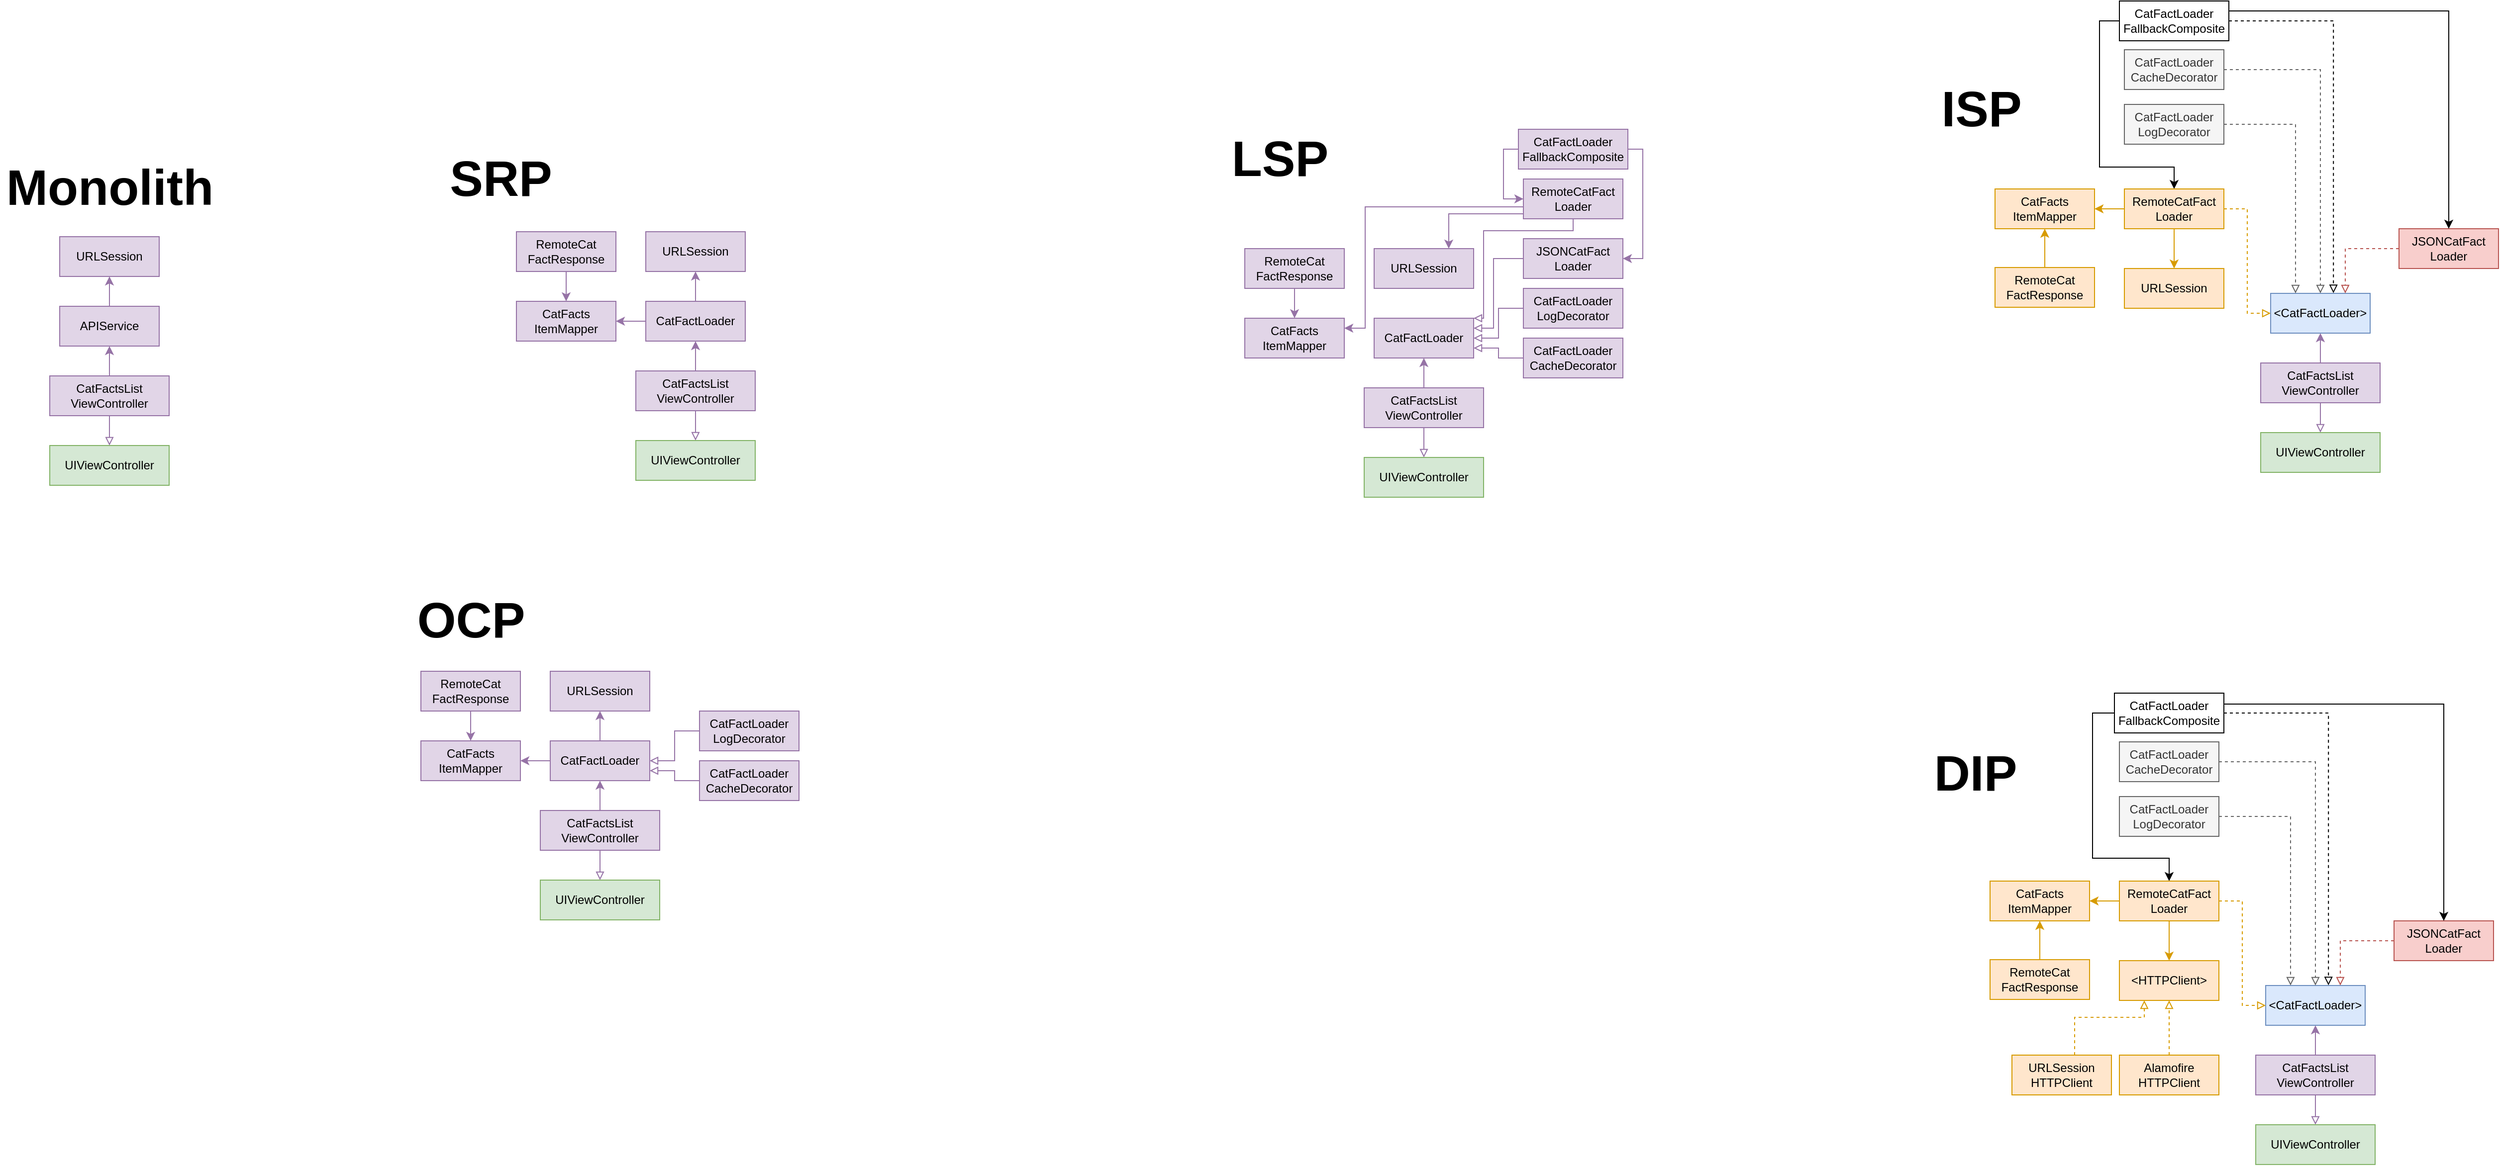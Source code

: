 <mxfile version="20.8.10" type="github">
  <diagram id="V63KB-KYKJKaw1Z58SDV" name="Page-1">
    <mxGraphModel dx="1460" dy="404" grid="0" gridSize="10" guides="1" tooltips="1" connect="1" arrows="1" fold="1" page="0" pageScale="1" pageWidth="850" pageHeight="1100" math="0" shadow="0">
      <root>
        <mxCell id="0" />
        <mxCell id="1" parent="0" />
        <mxCell id="dMn5n8a147cffpDs2WUU-1" style="edgeStyle=orthogonalEdgeStyle;rounded=0;orthogonalLoop=1;jettySize=auto;html=1;fontColor=#1726FF;endArrow=block;endFill=0;fillColor=#e1d5e7;strokeColor=#9673a6;" parent="1" source="dMn5n8a147cffpDs2WUU-3" target="dMn5n8a147cffpDs2WUU-4" edge="1">
          <mxGeometry relative="1" as="geometry" />
        </mxCell>
        <mxCell id="dMn5n8a147cffpDs2WUU-2" style="edgeStyle=orthogonalEdgeStyle;rounded=0;orthogonalLoop=1;jettySize=auto;html=1;fontColor=#1726FF;endArrow=classic;endFill=1;fillColor=#e1d5e7;strokeColor=#9673a6;" parent="1" source="dMn5n8a147cffpDs2WUU-3" target="dMn5n8a147cffpDs2WUU-5" edge="1">
          <mxGeometry relative="1" as="geometry" />
        </mxCell>
        <mxCell id="dMn5n8a147cffpDs2WUU-3" value="CatFactsList&lt;br&gt;ViewController" style="rounded=0;whiteSpace=wrap;html=1;fillColor=#e1d5e7;strokeColor=#9673a6;" parent="1" vertex="1">
          <mxGeometry x="-382" y="758" width="120" height="40" as="geometry" />
        </mxCell>
        <mxCell id="dMn5n8a147cffpDs2WUU-4" value="UIViewController" style="rounded=0;whiteSpace=wrap;html=1;fillColor=#d5e8d4;strokeColor=#82b366;" parent="1" vertex="1">
          <mxGeometry x="-382" y="828" width="120" height="40" as="geometry" />
        </mxCell>
        <mxCell id="dMn5n8a147cffpDs2WUU-15" value="" style="edgeStyle=orthogonalEdgeStyle;rounded=0;orthogonalLoop=1;jettySize=auto;html=1;strokeColor=#9673a6;fontColor=#1726FF;endFill=1;fillColor=#e1d5e7;" parent="1" source="dMn5n8a147cffpDs2WUU-5" target="dMn5n8a147cffpDs2WUU-14" edge="1">
          <mxGeometry relative="1" as="geometry" />
        </mxCell>
        <mxCell id="dMn5n8a147cffpDs2WUU-5" value="APIService" style="rounded=0;whiteSpace=wrap;html=1;fillColor=#e1d5e7;strokeColor=#9673a6;" parent="1" vertex="1">
          <mxGeometry x="-372" y="688" width="100" height="40" as="geometry" />
        </mxCell>
        <mxCell id="dMn5n8a147cffpDs2WUU-14" value="URLSession" style="rounded=0;whiteSpace=wrap;html=1;fillColor=#e1d5e7;strokeColor=#9673a6;" parent="1" vertex="1">
          <mxGeometry x="-372" y="618" width="100" height="40" as="geometry" />
        </mxCell>
        <mxCell id="dMn5n8a147cffpDs2WUU-25" style="edgeStyle=orthogonalEdgeStyle;rounded=0;orthogonalLoop=1;jettySize=auto;html=1;fontColor=#1726FF;endArrow=block;endFill=0;fillColor=#e1d5e7;strokeColor=#9673a6;" parent="1" source="dMn5n8a147cffpDs2WUU-27" target="dMn5n8a147cffpDs2WUU-28" edge="1">
          <mxGeometry relative="1" as="geometry" />
        </mxCell>
        <mxCell id="dMn5n8a147cffpDs2WUU-26" style="edgeStyle=orthogonalEdgeStyle;rounded=0;orthogonalLoop=1;jettySize=auto;html=1;fontColor=#1726FF;endArrow=classic;endFill=1;fillColor=#e1d5e7;strokeColor=#9673a6;" parent="1" source="dMn5n8a147cffpDs2WUU-27" target="dMn5n8a147cffpDs2WUU-30" edge="1">
          <mxGeometry relative="1" as="geometry" />
        </mxCell>
        <mxCell id="dMn5n8a147cffpDs2WUU-27" value="CatFactsList&lt;br&gt;ViewController" style="rounded=0;whiteSpace=wrap;html=1;fillColor=#e1d5e7;strokeColor=#9673a6;" parent="1" vertex="1">
          <mxGeometry x="207" y="753" width="120" height="40" as="geometry" />
        </mxCell>
        <mxCell id="dMn5n8a147cffpDs2WUU-28" value="UIViewController" style="rounded=0;whiteSpace=wrap;html=1;fillColor=#d5e8d4;strokeColor=#82b366;" parent="1" vertex="1">
          <mxGeometry x="207" y="823" width="120" height="40" as="geometry" />
        </mxCell>
        <mxCell id="dMn5n8a147cffpDs2WUU-29" value="" style="edgeStyle=orthogonalEdgeStyle;rounded=0;orthogonalLoop=1;jettySize=auto;html=1;strokeColor=#9673a6;fontColor=#1726FF;endFill=1;fillColor=#e1d5e7;" parent="1" source="dMn5n8a147cffpDs2WUU-30" target="dMn5n8a147cffpDs2WUU-31" edge="1">
          <mxGeometry relative="1" as="geometry" />
        </mxCell>
        <mxCell id="dMn5n8a147cffpDs2WUU-36" value="" style="edgeStyle=orthogonalEdgeStyle;rounded=0;orthogonalLoop=1;jettySize=auto;html=1;strokeColor=#9673a6;fontColor=#1726FF;endFill=1;fillColor=#e1d5e7;" parent="1" source="dMn5n8a147cffpDs2WUU-30" target="dMn5n8a147cffpDs2WUU-32" edge="1">
          <mxGeometry relative="1" as="geometry" />
        </mxCell>
        <mxCell id="dMn5n8a147cffpDs2WUU-30" value="CatFactLoader" style="rounded=0;whiteSpace=wrap;html=1;fillColor=#e1d5e7;strokeColor=#9673a6;" parent="1" vertex="1">
          <mxGeometry x="217" y="683" width="100" height="40" as="geometry" />
        </mxCell>
        <mxCell id="dMn5n8a147cffpDs2WUU-31" value="URLSession" style="rounded=0;whiteSpace=wrap;html=1;fillColor=#e1d5e7;strokeColor=#9673a6;" parent="1" vertex="1">
          <mxGeometry x="217" y="613" width="100" height="40" as="geometry" />
        </mxCell>
        <mxCell id="dMn5n8a147cffpDs2WUU-32" value="CatFacts&lt;br&gt;ItemMapper" style="rounded=0;whiteSpace=wrap;html=1;fillColor=#e1d5e7;strokeColor=#9673a6;" parent="1" vertex="1">
          <mxGeometry x="87" y="683" width="100" height="40" as="geometry" />
        </mxCell>
        <mxCell id="dMn5n8a147cffpDs2WUU-40" value="" style="edgeStyle=orthogonalEdgeStyle;rounded=0;orthogonalLoop=1;jettySize=auto;html=1;strokeColor=#9673a6;fontColor=#1726FF;endFill=1;fillColor=#e1d5e7;" parent="1" source="dMn5n8a147cffpDs2WUU-38" target="dMn5n8a147cffpDs2WUU-32" edge="1">
          <mxGeometry relative="1" as="geometry" />
        </mxCell>
        <mxCell id="dMn5n8a147cffpDs2WUU-38" value="RemoteCat&lt;br&gt;FactResponse" style="rounded=0;whiteSpace=wrap;html=1;fillColor=#e1d5e7;strokeColor=#9673a6;" parent="1" vertex="1">
          <mxGeometry x="87" y="613" width="100" height="40" as="geometry" />
        </mxCell>
        <mxCell id="dMn5n8a147cffpDs2WUU-46" style="edgeStyle=orthogonalEdgeStyle;rounded=0;orthogonalLoop=1;jettySize=auto;html=1;fontColor=#1726FF;endArrow=block;endFill=0;fillColor=#e1d5e7;strokeColor=#9673a6;" parent="1" source="dMn5n8a147cffpDs2WUU-48" target="dMn5n8a147cffpDs2WUU-49" edge="1">
          <mxGeometry relative="1" as="geometry" />
        </mxCell>
        <mxCell id="dMn5n8a147cffpDs2WUU-47" style="edgeStyle=orthogonalEdgeStyle;rounded=0;orthogonalLoop=1;jettySize=auto;html=1;fontColor=#1726FF;endArrow=classic;endFill=1;fillColor=#e1d5e7;strokeColor=#9673a6;" parent="1" source="dMn5n8a147cffpDs2WUU-48" target="dMn5n8a147cffpDs2WUU-53" edge="1">
          <mxGeometry relative="1" as="geometry" />
        </mxCell>
        <mxCell id="dMn5n8a147cffpDs2WUU-48" value="CatFactsList&lt;br&gt;ViewController" style="rounded=0;whiteSpace=wrap;html=1;fillColor=#e1d5e7;strokeColor=#9673a6;" parent="1" vertex="1">
          <mxGeometry x="111" y="1195" width="120" height="40" as="geometry" />
        </mxCell>
        <mxCell id="dMn5n8a147cffpDs2WUU-49" value="UIViewController" style="rounded=0;whiteSpace=wrap;html=1;fillColor=#d5e8d4;strokeColor=#82b366;" parent="1" vertex="1">
          <mxGeometry x="111" y="1265" width="120" height="40" as="geometry" />
        </mxCell>
        <mxCell id="dMn5n8a147cffpDs2WUU-50" value="" style="edgeStyle=orthogonalEdgeStyle;rounded=0;orthogonalLoop=1;jettySize=auto;html=1;strokeColor=#9673a6;fontColor=#1726FF;endFill=1;fillColor=#e1d5e7;" parent="1" source="dMn5n8a147cffpDs2WUU-53" target="dMn5n8a147cffpDs2WUU-54" edge="1">
          <mxGeometry relative="1" as="geometry" />
        </mxCell>
        <mxCell id="dMn5n8a147cffpDs2WUU-51" value="" style="edgeStyle=orthogonalEdgeStyle;rounded=0;orthogonalLoop=1;jettySize=auto;html=1;strokeColor=#9673a6;fontColor=#1726FF;endFill=1;fillColor=#e1d5e7;" parent="1" source="dMn5n8a147cffpDs2WUU-53" target="dMn5n8a147cffpDs2WUU-56" edge="1">
          <mxGeometry relative="1" as="geometry" />
        </mxCell>
        <mxCell id="dMn5n8a147cffpDs2WUU-53" value="CatFactLoader" style="rounded=0;whiteSpace=wrap;html=1;fillColor=#e1d5e7;strokeColor=#9673a6;" parent="1" vertex="1">
          <mxGeometry x="121" y="1125" width="100" height="40" as="geometry" />
        </mxCell>
        <mxCell id="dMn5n8a147cffpDs2WUU-54" value="URLSession" style="rounded=0;whiteSpace=wrap;html=1;fillColor=#e1d5e7;strokeColor=#9673a6;" parent="1" vertex="1">
          <mxGeometry x="121" y="1055" width="100" height="40" as="geometry" />
        </mxCell>
        <mxCell id="dMn5n8a147cffpDs2WUU-56" value="CatFacts&lt;br&gt;ItemMapper" style="rounded=0;whiteSpace=wrap;html=1;fillColor=#e1d5e7;strokeColor=#9673a6;" parent="1" vertex="1">
          <mxGeometry x="-9" y="1125" width="100" height="40" as="geometry" />
        </mxCell>
        <mxCell id="dMn5n8a147cffpDs2WUU-57" value="" style="edgeStyle=orthogonalEdgeStyle;rounded=0;orthogonalLoop=1;jettySize=auto;html=1;strokeColor=#9673a6;fontColor=#1726FF;endFill=1;fillColor=#e1d5e7;" parent="1" source="dMn5n8a147cffpDs2WUU-58" target="dMn5n8a147cffpDs2WUU-56" edge="1">
          <mxGeometry relative="1" as="geometry" />
        </mxCell>
        <mxCell id="dMn5n8a147cffpDs2WUU-58" value="RemoteCat&lt;br&gt;FactResponse" style="rounded=0;whiteSpace=wrap;html=1;fillColor=#e1d5e7;strokeColor=#9673a6;" parent="1" vertex="1">
          <mxGeometry x="-9" y="1055" width="100" height="40" as="geometry" />
        </mxCell>
        <mxCell id="dMn5n8a147cffpDs2WUU-62" style="edgeStyle=orthogonalEdgeStyle;rounded=0;orthogonalLoop=1;jettySize=auto;html=1;entryX=1;entryY=0.5;entryDx=0;entryDy=0;strokeColor=#9673a6;fontColor=#1726FF;endFill=0;fillColor=#e1d5e7;endArrow=block;" parent="1" source="dMn5n8a147cffpDs2WUU-60" target="dMn5n8a147cffpDs2WUU-53" edge="1">
          <mxGeometry relative="1" as="geometry" />
        </mxCell>
        <mxCell id="dMn5n8a147cffpDs2WUU-60" value="CatFactLoader&lt;br&gt;LogDecorator" style="rounded=0;whiteSpace=wrap;html=1;fillColor=#e1d5e7;strokeColor=#9673a6;" parent="1" vertex="1">
          <mxGeometry x="271" y="1095" width="100" height="40" as="geometry" />
        </mxCell>
        <mxCell id="dMn5n8a147cffpDs2WUU-65" style="edgeStyle=orthogonalEdgeStyle;rounded=0;orthogonalLoop=1;jettySize=auto;html=1;entryX=1;entryY=0.75;entryDx=0;entryDy=0;strokeColor=#9673a6;fontColor=#1726FF;endFill=0;fillColor=#e1d5e7;endArrow=block;" parent="1" source="dMn5n8a147cffpDs2WUU-63" target="dMn5n8a147cffpDs2WUU-53" edge="1">
          <mxGeometry relative="1" as="geometry" />
        </mxCell>
        <mxCell id="dMn5n8a147cffpDs2WUU-63" value="CatFactLoader&lt;br&gt;CacheDecorator" style="rounded=0;whiteSpace=wrap;html=1;fillColor=#e1d5e7;strokeColor=#9673a6;" parent="1" vertex="1">
          <mxGeometry x="271" y="1145" width="100" height="40" as="geometry" />
        </mxCell>
        <mxCell id="dMn5n8a147cffpDs2WUU-66" style="edgeStyle=orthogonalEdgeStyle;rounded=0;orthogonalLoop=1;jettySize=auto;html=1;fontColor=#1726FF;endArrow=block;endFill=0;fillColor=#e1d5e7;strokeColor=#9673a6;" parent="1" source="dMn5n8a147cffpDs2WUU-68" target="dMn5n8a147cffpDs2WUU-69" edge="1">
          <mxGeometry relative="1" as="geometry" />
        </mxCell>
        <mxCell id="dMn5n8a147cffpDs2WUU-67" style="edgeStyle=orthogonalEdgeStyle;rounded=0;orthogonalLoop=1;jettySize=auto;html=1;fontColor=#1726FF;endArrow=classic;endFill=1;fillColor=#e1d5e7;strokeColor=#9673a6;" parent="1" source="dMn5n8a147cffpDs2WUU-68" target="dMn5n8a147cffpDs2WUU-73" edge="1">
          <mxGeometry relative="1" as="geometry" />
        </mxCell>
        <mxCell id="dMn5n8a147cffpDs2WUU-68" value="CatFactsList&lt;br&gt;ViewController" style="rounded=0;whiteSpace=wrap;html=1;fillColor=#e1d5e7;strokeColor=#9673a6;" parent="1" vertex="1">
          <mxGeometry x="939" y="770" width="120" height="40" as="geometry" />
        </mxCell>
        <mxCell id="dMn5n8a147cffpDs2WUU-69" value="UIViewController" style="rounded=0;whiteSpace=wrap;html=1;fillColor=#d5e8d4;strokeColor=#82b366;" parent="1" vertex="1">
          <mxGeometry x="939" y="840" width="120" height="40" as="geometry" />
        </mxCell>
        <mxCell id="dMn5n8a147cffpDs2WUU-73" value="CatFactLoader" style="rounded=0;whiteSpace=wrap;html=1;fillColor=#e1d5e7;strokeColor=#9673a6;" parent="1" vertex="1">
          <mxGeometry x="949" y="700" width="100" height="40" as="geometry" />
        </mxCell>
        <mxCell id="dMn5n8a147cffpDs2WUU-74" value="URLSession" style="rounded=0;whiteSpace=wrap;html=1;fillColor=#e1d5e7;strokeColor=#9673a6;" parent="1" vertex="1">
          <mxGeometry x="949" y="630" width="100" height="40" as="geometry" />
        </mxCell>
        <mxCell id="dMn5n8a147cffpDs2WUU-76" value="CatFacts&lt;br&gt;ItemMapper" style="rounded=0;whiteSpace=wrap;html=1;fillColor=#e1d5e7;strokeColor=#9673a6;" parent="1" vertex="1">
          <mxGeometry x="819" y="700" width="100" height="40" as="geometry" />
        </mxCell>
        <mxCell id="dMn5n8a147cffpDs2WUU-77" value="" style="edgeStyle=orthogonalEdgeStyle;rounded=0;orthogonalLoop=1;jettySize=auto;html=1;strokeColor=#9673a6;fontColor=#1726FF;endFill=1;fillColor=#e1d5e7;" parent="1" source="dMn5n8a147cffpDs2WUU-78" target="dMn5n8a147cffpDs2WUU-76" edge="1">
          <mxGeometry relative="1" as="geometry" />
        </mxCell>
        <mxCell id="dMn5n8a147cffpDs2WUU-78" value="RemoteCat&lt;br&gt;FactResponse" style="rounded=0;whiteSpace=wrap;html=1;fillColor=#e1d5e7;strokeColor=#9673a6;" parent="1" vertex="1">
          <mxGeometry x="819" y="630" width="100" height="40" as="geometry" />
        </mxCell>
        <mxCell id="dMn5n8a147cffpDs2WUU-80" style="edgeStyle=orthogonalEdgeStyle;rounded=0;orthogonalLoop=1;jettySize=auto;html=1;entryX=1;entryY=0.5;entryDx=0;entryDy=0;strokeColor=#9673a6;fontColor=#1726FF;endFill=0;fillColor=#e1d5e7;endArrow=block;" parent="1" source="dMn5n8a147cffpDs2WUU-81" target="dMn5n8a147cffpDs2WUU-73" edge="1">
          <mxGeometry relative="1" as="geometry" />
        </mxCell>
        <mxCell id="dMn5n8a147cffpDs2WUU-81" value="CatFactLoader&lt;br&gt;LogDecorator" style="rounded=0;whiteSpace=wrap;html=1;fillColor=#e1d5e7;strokeColor=#9673a6;" parent="1" vertex="1">
          <mxGeometry x="1099" y="670" width="100" height="40" as="geometry" />
        </mxCell>
        <mxCell id="dMn5n8a147cffpDs2WUU-82" style="edgeStyle=orthogonalEdgeStyle;rounded=0;orthogonalLoop=1;jettySize=auto;html=1;entryX=1;entryY=0.75;entryDx=0;entryDy=0;strokeColor=#9673a6;fontColor=#1726FF;endFill=0;fillColor=#e1d5e7;endArrow=block;" parent="1" source="dMn5n8a147cffpDs2WUU-83" target="dMn5n8a147cffpDs2WUU-73" edge="1">
          <mxGeometry relative="1" as="geometry" />
        </mxCell>
        <mxCell id="dMn5n8a147cffpDs2WUU-83" value="CatFactLoader&lt;br&gt;CacheDecorator" style="rounded=0;whiteSpace=wrap;html=1;fillColor=#e1d5e7;strokeColor=#9673a6;" parent="1" vertex="1">
          <mxGeometry x="1099" y="720" width="100" height="40" as="geometry" />
        </mxCell>
        <mxCell id="dMn5n8a147cffpDs2WUU-91" style="edgeStyle=orthogonalEdgeStyle;rounded=0;orthogonalLoop=1;jettySize=auto;html=1;entryX=1;entryY=0.25;entryDx=0;entryDy=0;strokeColor=#9673a6;fontColor=#1726FF;endFill=0;fillColor=#e1d5e7;endArrow=block;" parent="1" source="dMn5n8a147cffpDs2WUU-84" target="dMn5n8a147cffpDs2WUU-73" edge="1">
          <mxGeometry relative="1" as="geometry">
            <Array as="points">
              <mxPoint x="1069" y="640" />
              <mxPoint x="1069" y="710" />
            </Array>
          </mxGeometry>
        </mxCell>
        <mxCell id="dMn5n8a147cffpDs2WUU-84" value="JSONCatFact&lt;br&gt;Loader" style="rounded=0;whiteSpace=wrap;html=1;fillColor=#e1d5e7;strokeColor=#9673a6;" parent="1" vertex="1">
          <mxGeometry x="1099" y="620" width="100" height="40" as="geometry" />
        </mxCell>
        <mxCell id="dMn5n8a147cffpDs2WUU-88" style="edgeStyle=orthogonalEdgeStyle;rounded=0;orthogonalLoop=1;jettySize=auto;html=1;entryX=1;entryY=0.5;entryDx=0;entryDy=0;strokeColor=#9673a6;fontColor=#1726FF;endFill=1;fillColor=#e1d5e7;" parent="1" source="dMn5n8a147cffpDs2WUU-87" target="dMn5n8a147cffpDs2WUU-84" edge="1">
          <mxGeometry relative="1" as="geometry">
            <Array as="points">
              <mxPoint x="1219" y="530" />
              <mxPoint x="1219" y="640" />
            </Array>
          </mxGeometry>
        </mxCell>
        <mxCell id="dMn5n8a147cffpDs2WUU-116" style="edgeStyle=orthogonalEdgeStyle;rounded=0;orthogonalLoop=1;jettySize=auto;html=1;entryX=0;entryY=0.5;entryDx=0;entryDy=0;strokeColor=#9673a6;fontColor=#1726FF;endFill=1;fillColor=#e1d5e7;" parent="1" source="dMn5n8a147cffpDs2WUU-87" target="dMn5n8a147cffpDs2WUU-115" edge="1">
          <mxGeometry relative="1" as="geometry">
            <Array as="points">
              <mxPoint x="1079" y="530" />
              <mxPoint x="1079" y="580" />
            </Array>
          </mxGeometry>
        </mxCell>
        <mxCell id="dMn5n8a147cffpDs2WUU-87" value="CatFactLoader&lt;br&gt;FallbackComposite" style="rounded=0;whiteSpace=wrap;html=1;fillColor=#e1d5e7;strokeColor=#9673a6;" parent="1" vertex="1">
          <mxGeometry x="1094" y="510" width="110" height="40" as="geometry" />
        </mxCell>
        <mxCell id="dMn5n8a147cffpDs2WUU-117" style="edgeStyle=orthogonalEdgeStyle;rounded=0;orthogonalLoop=1;jettySize=auto;html=1;entryX=1;entryY=0;entryDx=0;entryDy=0;strokeColor=#9673a6;fontColor=#1726FF;endFill=0;fillColor=#e1d5e7;endArrow=block;" parent="1" source="dMn5n8a147cffpDs2WUU-115" target="dMn5n8a147cffpDs2WUU-73" edge="1">
          <mxGeometry relative="1" as="geometry">
            <Array as="points">
              <mxPoint x="1149" y="612" />
              <mxPoint x="1059" y="612" />
              <mxPoint x="1059" y="700" />
            </Array>
          </mxGeometry>
        </mxCell>
        <mxCell id="dMn5n8a147cffpDs2WUU-143" style="edgeStyle=orthogonalEdgeStyle;rounded=0;orthogonalLoop=1;jettySize=auto;html=1;strokeColor=#9673a6;fontColor=#1726FF;endFill=1;fillColor=#e1d5e7;" parent="1" source="dMn5n8a147cffpDs2WUU-115" target="dMn5n8a147cffpDs2WUU-74" edge="1">
          <mxGeometry relative="1" as="geometry">
            <Array as="points">
              <mxPoint x="1024" y="595" />
            </Array>
          </mxGeometry>
        </mxCell>
        <mxCell id="dMn5n8a147cffpDs2WUU-144" style="edgeStyle=orthogonalEdgeStyle;rounded=0;orthogonalLoop=1;jettySize=auto;html=1;entryX=1;entryY=0.25;entryDx=0;entryDy=0;strokeColor=#9673a6;fontColor=#1726FF;endFill=1;fillColor=#e1d5e7;" parent="1" source="dMn5n8a147cffpDs2WUU-115" target="dMn5n8a147cffpDs2WUU-76" edge="1">
          <mxGeometry relative="1" as="geometry">
            <Array as="points">
              <mxPoint x="940" y="588" />
              <mxPoint x="940" y="710" />
            </Array>
          </mxGeometry>
        </mxCell>
        <mxCell id="dMn5n8a147cffpDs2WUU-115" value="RemoteCatFact&lt;br&gt;Loader" style="rounded=0;whiteSpace=wrap;html=1;fillColor=#e1d5e7;strokeColor=#9673a6;" parent="1" vertex="1">
          <mxGeometry x="1099" y="560" width="100" height="40" as="geometry" />
        </mxCell>
        <mxCell id="dMn5n8a147cffpDs2WUU-165" style="edgeStyle=orthogonalEdgeStyle;rounded=0;orthogonalLoop=1;jettySize=auto;html=1;fontColor=#1726FF;endArrow=block;endFill=0;fillColor=#e1d5e7;strokeColor=#9673a6;" parent="1" source="dMn5n8a147cffpDs2WUU-167" target="dMn5n8a147cffpDs2WUU-168" edge="1">
          <mxGeometry relative="1" as="geometry" />
        </mxCell>
        <mxCell id="dMn5n8a147cffpDs2WUU-166" style="edgeStyle=orthogonalEdgeStyle;rounded=0;orthogonalLoop=1;jettySize=auto;html=1;fontColor=#1726FF;endArrow=classic;endFill=1;fillColor=#e1d5e7;strokeColor=#9673a6;" parent="1" source="dMn5n8a147cffpDs2WUU-167" target="dMn5n8a147cffpDs2WUU-169" edge="1">
          <mxGeometry relative="1" as="geometry" />
        </mxCell>
        <mxCell id="dMn5n8a147cffpDs2WUU-167" value="CatFactsList&lt;br&gt;ViewController" style="rounded=0;whiteSpace=wrap;html=1;fillColor=#e1d5e7;strokeColor=#9673a6;" parent="1" vertex="1">
          <mxGeometry x="1840" y="745" width="120" height="40" as="geometry" />
        </mxCell>
        <mxCell id="dMn5n8a147cffpDs2WUU-168" value="UIViewController" style="rounded=0;whiteSpace=wrap;html=1;fillColor=#d5e8d4;strokeColor=#82b366;" parent="1" vertex="1">
          <mxGeometry x="1840" y="815" width="120" height="40" as="geometry" />
        </mxCell>
        <mxCell id="dMn5n8a147cffpDs2WUU-169" value="&amp;lt;CatFactLoader&amp;gt;" style="rounded=0;whiteSpace=wrap;html=1;fillColor=#dae8fc;strokeColor=#6c8ebf;" parent="1" vertex="1">
          <mxGeometry x="1850" y="675" width="100" height="40" as="geometry" />
        </mxCell>
        <mxCell id="dMn5n8a147cffpDs2WUU-170" value="URLSession" style="rounded=0;whiteSpace=wrap;html=1;fillColor=#ffe6cc;strokeColor=#d79b00;" parent="1" vertex="1">
          <mxGeometry x="1703" y="650" width="100" height="40" as="geometry" />
        </mxCell>
        <mxCell id="dMn5n8a147cffpDs2WUU-171" value="CatFacts&lt;br&gt;ItemMapper" style="rounded=0;whiteSpace=wrap;html=1;fillColor=#ffe6cc;strokeColor=#d79b00;" parent="1" vertex="1">
          <mxGeometry x="1573" y="570" width="100" height="40" as="geometry" />
        </mxCell>
        <mxCell id="dMn5n8a147cffpDs2WUU-172" value="" style="edgeStyle=orthogonalEdgeStyle;rounded=0;orthogonalLoop=1;jettySize=auto;html=1;strokeColor=#d79b00;fontColor=#1726FF;endFill=1;fillColor=#ffe6cc;" parent="1" source="dMn5n8a147cffpDs2WUU-173" target="dMn5n8a147cffpDs2WUU-171" edge="1">
          <mxGeometry relative="1" as="geometry" />
        </mxCell>
        <mxCell id="dMn5n8a147cffpDs2WUU-173" value="RemoteCat&lt;br&gt;FactResponse" style="rounded=0;whiteSpace=wrap;html=1;fillColor=#ffe6cc;strokeColor=#d79b00;" parent="1" vertex="1">
          <mxGeometry x="1573" y="649" width="100" height="40" as="geometry" />
        </mxCell>
        <mxCell id="dMn5n8a147cffpDs2WUU-224" style="edgeStyle=orthogonalEdgeStyle;rounded=0;orthogonalLoop=1;jettySize=auto;html=1;entryX=0.25;entryY=0;entryDx=0;entryDy=0;endArrow=block;endFill=0;strokeColor=#666666;dashed=1;fillColor=#f5f5f5;" parent="1" source="dMn5n8a147cffpDs2WUU-175" target="dMn5n8a147cffpDs2WUU-169" edge="1">
          <mxGeometry relative="1" as="geometry" />
        </mxCell>
        <mxCell id="dMn5n8a147cffpDs2WUU-175" value="CatFactLoader&lt;br&gt;LogDecorator" style="rounded=0;whiteSpace=wrap;html=1;fillColor=#f5f5f5;strokeColor=#666666;fontColor=#333333;" parent="1" vertex="1">
          <mxGeometry x="1703" y="485" width="100" height="40" as="geometry" />
        </mxCell>
        <mxCell id="dMn5n8a147cffpDs2WUU-223" style="edgeStyle=orthogonalEdgeStyle;rounded=0;orthogonalLoop=1;jettySize=auto;html=1;endArrow=block;endFill=0;strokeColor=#666666;dashed=1;fillColor=#f5f5f5;" parent="1" source="dMn5n8a147cffpDs2WUU-177" target="dMn5n8a147cffpDs2WUU-169" edge="1">
          <mxGeometry relative="1" as="geometry" />
        </mxCell>
        <mxCell id="dMn5n8a147cffpDs2WUU-177" value="CatFactLoader&lt;br&gt;CacheDecorator" style="rounded=0;whiteSpace=wrap;html=1;fillColor=#f5f5f5;strokeColor=#666666;fontColor=#333333;" parent="1" vertex="1">
          <mxGeometry x="1703" y="430" width="100" height="40" as="geometry" />
        </mxCell>
        <mxCell id="dMn5n8a147cffpDs2WUU-222" style="edgeStyle=orthogonalEdgeStyle;rounded=0;orthogonalLoop=1;jettySize=auto;html=1;entryX=0.75;entryY=0;entryDx=0;entryDy=0;endArrow=block;endFill=0;strokeColor=#b85450;dashed=1;fillColor=#f8cecc;" parent="1" source="dMn5n8a147cffpDs2WUU-179" target="dMn5n8a147cffpDs2WUU-169" edge="1">
          <mxGeometry relative="1" as="geometry" />
        </mxCell>
        <mxCell id="dMn5n8a147cffpDs2WUU-179" value="JSONCatFact&lt;br&gt;Loader" style="rounded=0;whiteSpace=wrap;html=1;fillColor=#f8cecc;strokeColor=#b85450;" parent="1" vertex="1">
          <mxGeometry x="1979" y="610" width="100" height="40" as="geometry" />
        </mxCell>
        <mxCell id="dMn5n8a147cffpDs2WUU-225" style="edgeStyle=orthogonalEdgeStyle;rounded=0;orthogonalLoop=1;jettySize=auto;html=1;endArrow=block;endFill=0;entryX=0.631;entryY=-0.005;entryDx=0;entryDy=0;entryPerimeter=0;dashed=1;" parent="1" source="dMn5n8a147cffpDs2WUU-182" target="dMn5n8a147cffpDs2WUU-169" edge="1">
          <mxGeometry relative="1" as="geometry">
            <mxPoint x="1926.576" y="646.303" as="targetPoint" />
            <Array as="points">
              <mxPoint x="1913" y="401" />
            </Array>
          </mxGeometry>
        </mxCell>
        <mxCell id="dMn5n8a147cffpDs2WUU-252" style="edgeStyle=orthogonalEdgeStyle;rounded=0;orthogonalLoop=1;jettySize=auto;html=1;entryX=0.5;entryY=0;entryDx=0;entryDy=0;endArrow=classic;endFill=1;" parent="1" source="dMn5n8a147cffpDs2WUU-182" target="dMn5n8a147cffpDs2WUU-186" edge="1">
          <mxGeometry relative="1" as="geometry">
            <Array as="points">
              <mxPoint x="1678" y="401" />
              <mxPoint x="1678" y="548" />
              <mxPoint x="1753" y="548" />
            </Array>
          </mxGeometry>
        </mxCell>
        <mxCell id="dMn5n8a147cffpDs2WUU-253" style="edgeStyle=orthogonalEdgeStyle;rounded=0;orthogonalLoop=1;jettySize=auto;html=1;endArrow=classic;endFill=1;" parent="1" source="dMn5n8a147cffpDs2WUU-182" target="dMn5n8a147cffpDs2WUU-179" edge="1">
          <mxGeometry relative="1" as="geometry">
            <Array as="points">
              <mxPoint x="2029" y="391" />
            </Array>
          </mxGeometry>
        </mxCell>
        <mxCell id="dMn5n8a147cffpDs2WUU-182" value="CatFactLoader&lt;br&gt;FallbackComposite" style="rounded=0;whiteSpace=wrap;html=1;" parent="1" vertex="1">
          <mxGeometry x="1698" y="381" width="110" height="40" as="geometry" />
        </mxCell>
        <mxCell id="dMn5n8a147cffpDs2WUU-187" style="edgeStyle=orthogonalEdgeStyle;rounded=0;orthogonalLoop=1;jettySize=auto;html=1;entryX=0.5;entryY=0;entryDx=0;entryDy=0;endArrow=classic;endFill=1;fillColor=#ffe6cc;strokeColor=#d79b00;fontColor=#1726FF;" parent="1" source="dMn5n8a147cffpDs2WUU-186" target="dMn5n8a147cffpDs2WUU-170" edge="1">
          <mxGeometry relative="1" as="geometry" />
        </mxCell>
        <mxCell id="dMn5n8a147cffpDs2WUU-217" style="edgeStyle=orthogonalEdgeStyle;rounded=0;orthogonalLoop=1;jettySize=auto;html=1;entryX=0;entryY=0.5;entryDx=0;entryDy=0;endArrow=block;endFill=0;dashed=1;fillColor=#ffe6cc;strokeColor=#d79b00;" parent="1" source="dMn5n8a147cffpDs2WUU-186" target="dMn5n8a147cffpDs2WUU-169" edge="1">
          <mxGeometry relative="1" as="geometry" />
        </mxCell>
        <mxCell id="dMn5n8a147cffpDs2WUU-218" value="" style="edgeStyle=orthogonalEdgeStyle;rounded=0;orthogonalLoop=1;jettySize=auto;html=1;endArrow=classic;endFill=1;strokeColor=#d79b00;fontColor=#1726FF;fillColor=#ffe6cc;" parent="1" source="dMn5n8a147cffpDs2WUU-186" target="dMn5n8a147cffpDs2WUU-171" edge="1">
          <mxGeometry relative="1" as="geometry" />
        </mxCell>
        <mxCell id="dMn5n8a147cffpDs2WUU-186" value="RemoteCatFact&lt;br&gt;Loader" style="rounded=0;whiteSpace=wrap;html=1;fillColor=#ffe6cc;strokeColor=#d79b00;" parent="1" vertex="1">
          <mxGeometry x="1703" y="570" width="100" height="40" as="geometry" />
        </mxCell>
        <mxCell id="dMn5n8a147cffpDs2WUU-226" style="edgeStyle=orthogonalEdgeStyle;rounded=0;orthogonalLoop=1;jettySize=auto;html=1;fontColor=#1726FF;endArrow=block;endFill=0;fillColor=#e1d5e7;strokeColor=#9673a6;" parent="1" source="dMn5n8a147cffpDs2WUU-228" target="dMn5n8a147cffpDs2WUU-229" edge="1">
          <mxGeometry relative="1" as="geometry" />
        </mxCell>
        <mxCell id="dMn5n8a147cffpDs2WUU-227" style="edgeStyle=orthogonalEdgeStyle;rounded=0;orthogonalLoop=1;jettySize=auto;html=1;fontColor=#1726FF;endArrow=classic;endFill=1;fillColor=#e1d5e7;strokeColor=#9673a6;" parent="1" source="dMn5n8a147cffpDs2WUU-228" target="dMn5n8a147cffpDs2WUU-230" edge="1">
          <mxGeometry relative="1" as="geometry" />
        </mxCell>
        <mxCell id="dMn5n8a147cffpDs2WUU-228" value="CatFactsList&lt;br&gt;ViewController" style="rounded=0;whiteSpace=wrap;html=1;fillColor=#e1d5e7;strokeColor=#9673a6;" parent="1" vertex="1">
          <mxGeometry x="1835" y="1441" width="120" height="40" as="geometry" />
        </mxCell>
        <mxCell id="dMn5n8a147cffpDs2WUU-229" value="UIViewController" style="rounded=0;whiteSpace=wrap;html=1;fillColor=#d5e8d4;strokeColor=#82b366;" parent="1" vertex="1">
          <mxGeometry x="1835" y="1511" width="120" height="40" as="geometry" />
        </mxCell>
        <mxCell id="dMn5n8a147cffpDs2WUU-230" value="&amp;lt;CatFactLoader&amp;gt;" style="rounded=0;whiteSpace=wrap;html=1;fillColor=#dae8fc;strokeColor=#6c8ebf;" parent="1" vertex="1">
          <mxGeometry x="1845" y="1371" width="100" height="40" as="geometry" />
        </mxCell>
        <mxCell id="dMn5n8a147cffpDs2WUU-231" value="&amp;lt;HTTPClient&amp;gt;" style="rounded=0;whiteSpace=wrap;html=1;fillColor=#ffe6cc;strokeColor=#d79b00;" parent="1" vertex="1">
          <mxGeometry x="1698" y="1346" width="100" height="40" as="geometry" />
        </mxCell>
        <mxCell id="dMn5n8a147cffpDs2WUU-232" value="CatFacts&lt;br&gt;ItemMapper" style="rounded=0;whiteSpace=wrap;html=1;fillColor=#ffe6cc;strokeColor=#d79b00;" parent="1" vertex="1">
          <mxGeometry x="1568" y="1266" width="100" height="40" as="geometry" />
        </mxCell>
        <mxCell id="dMn5n8a147cffpDs2WUU-233" value="" style="edgeStyle=orthogonalEdgeStyle;rounded=0;orthogonalLoop=1;jettySize=auto;html=1;strokeColor=#d79b00;fontColor=#1726FF;endFill=1;fillColor=#ffe6cc;" parent="1" source="dMn5n8a147cffpDs2WUU-234" target="dMn5n8a147cffpDs2WUU-232" edge="1">
          <mxGeometry relative="1" as="geometry" />
        </mxCell>
        <mxCell id="dMn5n8a147cffpDs2WUU-234" value="RemoteCat&lt;br&gt;FactResponse" style="rounded=0;whiteSpace=wrap;html=1;fillColor=#ffe6cc;strokeColor=#d79b00;" parent="1" vertex="1">
          <mxGeometry x="1568" y="1345" width="100" height="40" as="geometry" />
        </mxCell>
        <mxCell id="dMn5n8a147cffpDs2WUU-235" style="edgeStyle=orthogonalEdgeStyle;rounded=0;orthogonalLoop=1;jettySize=auto;html=1;entryX=0.25;entryY=0;entryDx=0;entryDy=0;endArrow=block;endFill=0;strokeColor=#666666;dashed=1;fillColor=#f5f5f5;" parent="1" source="dMn5n8a147cffpDs2WUU-236" target="dMn5n8a147cffpDs2WUU-230" edge="1">
          <mxGeometry relative="1" as="geometry" />
        </mxCell>
        <mxCell id="dMn5n8a147cffpDs2WUU-236" value="CatFactLoader&lt;br&gt;LogDecorator" style="rounded=0;whiteSpace=wrap;html=1;fillColor=#f5f5f5;strokeColor=#666666;fontColor=#333333;" parent="1" vertex="1">
          <mxGeometry x="1698" y="1181" width="100" height="40" as="geometry" />
        </mxCell>
        <mxCell id="dMn5n8a147cffpDs2WUU-237" style="edgeStyle=orthogonalEdgeStyle;rounded=0;orthogonalLoop=1;jettySize=auto;html=1;endArrow=block;endFill=0;strokeColor=#666666;dashed=1;fillColor=#f5f5f5;" parent="1" source="dMn5n8a147cffpDs2WUU-238" target="dMn5n8a147cffpDs2WUU-230" edge="1">
          <mxGeometry relative="1" as="geometry" />
        </mxCell>
        <mxCell id="dMn5n8a147cffpDs2WUU-238" value="CatFactLoader&lt;br&gt;CacheDecorator" style="rounded=0;whiteSpace=wrap;html=1;fillColor=#f5f5f5;strokeColor=#666666;fontColor=#333333;" parent="1" vertex="1">
          <mxGeometry x="1698" y="1126" width="100" height="40" as="geometry" />
        </mxCell>
        <mxCell id="dMn5n8a147cffpDs2WUU-239" style="edgeStyle=orthogonalEdgeStyle;rounded=0;orthogonalLoop=1;jettySize=auto;html=1;entryX=0.75;entryY=0;entryDx=0;entryDy=0;endArrow=block;endFill=0;strokeColor=#b85450;dashed=1;fillColor=#f8cecc;" parent="1" source="dMn5n8a147cffpDs2WUU-240" target="dMn5n8a147cffpDs2WUU-230" edge="1">
          <mxGeometry relative="1" as="geometry" />
        </mxCell>
        <mxCell id="dMn5n8a147cffpDs2WUU-240" value="JSONCatFact&lt;br&gt;Loader" style="rounded=0;whiteSpace=wrap;html=1;fillColor=#f8cecc;strokeColor=#b85450;" parent="1" vertex="1">
          <mxGeometry x="1974" y="1306" width="100" height="40" as="geometry" />
        </mxCell>
        <mxCell id="dMn5n8a147cffpDs2WUU-241" style="edgeStyle=orthogonalEdgeStyle;rounded=0;orthogonalLoop=1;jettySize=auto;html=1;endArrow=block;endFill=0;entryX=0.631;entryY=-0.005;entryDx=0;entryDy=0;entryPerimeter=0;dashed=1;" parent="1" source="dMn5n8a147cffpDs2WUU-242" target="dMn5n8a147cffpDs2WUU-230" edge="1">
          <mxGeometry relative="1" as="geometry">
            <mxPoint x="1921.576" y="1342.303" as="targetPoint" />
            <Array as="points">
              <mxPoint x="1908" y="1097" />
            </Array>
          </mxGeometry>
        </mxCell>
        <mxCell id="dMn5n8a147cffpDs2WUU-254" style="edgeStyle=orthogonalEdgeStyle;rounded=0;orthogonalLoop=1;jettySize=auto;html=1;entryX=0.5;entryY=0;entryDx=0;entryDy=0;endArrow=classic;endFill=1;" parent="1" source="dMn5n8a147cffpDs2WUU-242" target="dMn5n8a147cffpDs2WUU-246" edge="1">
          <mxGeometry relative="1" as="geometry">
            <Array as="points">
              <mxPoint x="1671" y="1097" />
              <mxPoint x="1671" y="1243" />
              <mxPoint x="1748" y="1243" />
            </Array>
          </mxGeometry>
        </mxCell>
        <mxCell id="dMn5n8a147cffpDs2WUU-255" style="edgeStyle=orthogonalEdgeStyle;rounded=0;orthogonalLoop=1;jettySize=auto;html=1;endArrow=classic;endFill=1;" parent="1" source="dMn5n8a147cffpDs2WUU-242" target="dMn5n8a147cffpDs2WUU-240" edge="1">
          <mxGeometry relative="1" as="geometry">
            <Array as="points">
              <mxPoint x="2024" y="1088" />
            </Array>
          </mxGeometry>
        </mxCell>
        <mxCell id="dMn5n8a147cffpDs2WUU-242" value="CatFactLoader&lt;br&gt;FallbackComposite" style="rounded=0;whiteSpace=wrap;html=1;" parent="1" vertex="1">
          <mxGeometry x="1693" y="1077" width="110" height="40" as="geometry" />
        </mxCell>
        <mxCell id="dMn5n8a147cffpDs2WUU-243" style="edgeStyle=orthogonalEdgeStyle;rounded=0;orthogonalLoop=1;jettySize=auto;html=1;entryX=0.5;entryY=0;entryDx=0;entryDy=0;endArrow=classic;endFill=1;fillColor=#ffe6cc;strokeColor=#d79b00;fontColor=#1726FF;" parent="1" source="dMn5n8a147cffpDs2WUU-246" target="dMn5n8a147cffpDs2WUU-231" edge="1">
          <mxGeometry relative="1" as="geometry" />
        </mxCell>
        <mxCell id="dMn5n8a147cffpDs2WUU-244" style="edgeStyle=orthogonalEdgeStyle;rounded=0;orthogonalLoop=1;jettySize=auto;html=1;entryX=0;entryY=0.5;entryDx=0;entryDy=0;endArrow=block;endFill=0;dashed=1;fillColor=#ffe6cc;strokeColor=#d79b00;" parent="1" source="dMn5n8a147cffpDs2WUU-246" target="dMn5n8a147cffpDs2WUU-230" edge="1">
          <mxGeometry relative="1" as="geometry" />
        </mxCell>
        <mxCell id="dMn5n8a147cffpDs2WUU-245" value="" style="edgeStyle=orthogonalEdgeStyle;rounded=0;orthogonalLoop=1;jettySize=auto;html=1;endArrow=classic;endFill=1;strokeColor=#d79b00;fontColor=#1726FF;fillColor=#ffe6cc;" parent="1" source="dMn5n8a147cffpDs2WUU-246" target="dMn5n8a147cffpDs2WUU-232" edge="1">
          <mxGeometry relative="1" as="geometry" />
        </mxCell>
        <mxCell id="dMn5n8a147cffpDs2WUU-246" value="RemoteCatFact&lt;br&gt;Loader" style="rounded=0;whiteSpace=wrap;html=1;fillColor=#ffe6cc;strokeColor=#d79b00;" parent="1" vertex="1">
          <mxGeometry x="1698" y="1266" width="100" height="40" as="geometry" />
        </mxCell>
        <mxCell id="dMn5n8a147cffpDs2WUU-249" style="edgeStyle=orthogonalEdgeStyle;rounded=0;orthogonalLoop=1;jettySize=auto;html=1;entryX=0.25;entryY=1;entryDx=0;entryDy=0;endArrow=block;endFill=0;strokeColor=#d79b00;dashed=1;fillColor=#ffe6cc;" parent="1" source="dMn5n8a147cffpDs2WUU-247" target="dMn5n8a147cffpDs2WUU-231" edge="1">
          <mxGeometry relative="1" as="geometry">
            <Array as="points">
              <mxPoint x="1653" y="1403" />
              <mxPoint x="1723" y="1403" />
            </Array>
          </mxGeometry>
        </mxCell>
        <mxCell id="dMn5n8a147cffpDs2WUU-247" value="URLSession&lt;br&gt;HTTPClient" style="rounded=0;whiteSpace=wrap;html=1;fillColor=#ffe6cc;strokeColor=#d79b00;" parent="1" vertex="1">
          <mxGeometry x="1590" y="1441" width="100" height="40" as="geometry" />
        </mxCell>
        <mxCell id="dMn5n8a147cffpDs2WUU-250" style="edgeStyle=orthogonalEdgeStyle;rounded=0;orthogonalLoop=1;jettySize=auto;html=1;entryX=0.5;entryY=1;entryDx=0;entryDy=0;endArrow=block;endFill=0;strokeColor=#d79b00;dashed=1;fillColor=#ffe6cc;" parent="1" source="dMn5n8a147cffpDs2WUU-248" target="dMn5n8a147cffpDs2WUU-231" edge="1">
          <mxGeometry relative="1" as="geometry" />
        </mxCell>
        <mxCell id="dMn5n8a147cffpDs2WUU-248" value="Alamofire&lt;br&gt;HTTPClient" style="rounded=0;whiteSpace=wrap;html=1;fillColor=#ffe6cc;strokeColor=#d79b00;" parent="1" vertex="1">
          <mxGeometry x="1698" y="1441" width="100" height="40" as="geometry" />
        </mxCell>
        <mxCell id="dMn5n8a147cffpDs2WUU-256" value="Monolith" style="text;html=1;strokeColor=none;fillColor=none;align=center;verticalAlign=middle;whiteSpace=wrap;rounded=0;fontStyle=1;fontSize=50;" parent="1" vertex="1">
          <mxGeometry x="-431.5" y="539" width="219" height="57" as="geometry" />
        </mxCell>
        <mxCell id="dMn5n8a147cffpDs2WUU-257" value="SRP" style="text;html=1;strokeColor=none;fillColor=none;align=center;verticalAlign=middle;whiteSpace=wrap;rounded=0;fontStyle=1;fontSize=50;" parent="1" vertex="1">
          <mxGeometry x="-38" y="530" width="219" height="57" as="geometry" />
        </mxCell>
        <mxCell id="dMn5n8a147cffpDs2WUU-258" value="OCP" style="text;html=1;strokeColor=none;fillColor=none;align=center;verticalAlign=middle;whiteSpace=wrap;rounded=0;fontStyle=1;fontSize=50;" parent="1" vertex="1">
          <mxGeometry x="-68.5" y="974" width="219" height="57" as="geometry" />
        </mxCell>
        <mxCell id="dMn5n8a147cffpDs2WUU-259" value="LSP" style="text;html=1;strokeColor=none;fillColor=none;align=center;verticalAlign=middle;whiteSpace=wrap;rounded=0;fontStyle=1;fontSize=50;" parent="1" vertex="1">
          <mxGeometry x="745" y="510" width="219" height="57" as="geometry" />
        </mxCell>
        <mxCell id="dMn5n8a147cffpDs2WUU-260" value="ISP" style="text;html=1;strokeColor=none;fillColor=none;align=center;verticalAlign=middle;whiteSpace=wrap;rounded=0;fontStyle=1;fontSize=50;" parent="1" vertex="1">
          <mxGeometry x="1450" y="460" width="219" height="57" as="geometry" />
        </mxCell>
        <mxCell id="dMn5n8a147cffpDs2WUU-261" value="DIP" style="text;html=1;strokeColor=none;fillColor=none;align=center;verticalAlign=middle;whiteSpace=wrap;rounded=0;fontStyle=1;fontSize=50;" parent="1" vertex="1">
          <mxGeometry x="1444" y="1128" width="219" height="57" as="geometry" />
        </mxCell>
      </root>
    </mxGraphModel>
  </diagram>
</mxfile>

